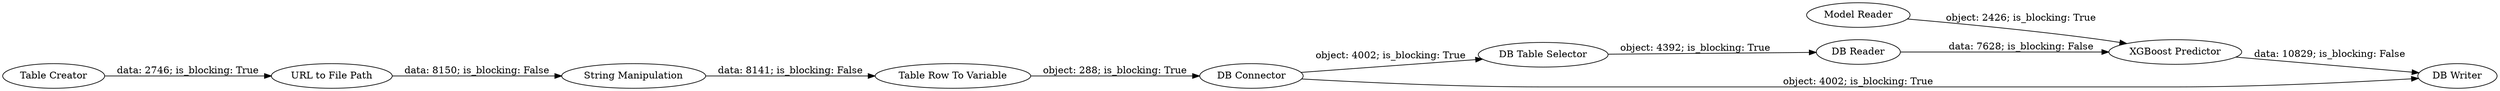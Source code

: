 digraph {
	"6402721228500637264_991" [label="URL to File Path"]
	"-6764653779225423020_4" [label="XGBoost Predictor"]
	"-6764653779225423020_1001" [label="DB Reader"]
	"6402721228500637264_992" [label="String Manipulation"]
	"6402721228500637264_994" [label="Table Row To Variable"]
	"-6764653779225423020_2" [label="Model Reader"]
	"-6764653779225423020_999" [label="DB Table Selector"]
	"-6764653779225423020_1000" [label="DB Writer"]
	"6402721228500637264_993" [label="Table Creator"]
	"-6764653779225423020_6" [label="DB Connector"]
	"6402721228500637264_991" -> "6402721228500637264_992" [label="data: 8150; is_blocking: False"]
	"6402721228500637264_993" -> "6402721228500637264_991" [label="data: 2746; is_blocking: True"]
	"-6764653779225423020_2" -> "-6764653779225423020_4" [label="object: 2426; is_blocking: True"]
	"6402721228500637264_992" -> "6402721228500637264_994" [label="data: 8141; is_blocking: False"]
	"6402721228500637264_994" -> "-6764653779225423020_6" [label="object: 288; is_blocking: True"]
	"-6764653779225423020_6" -> "-6764653779225423020_1000" [label="object: 4002; is_blocking: True"]
	"-6764653779225423020_6" -> "-6764653779225423020_999" [label="object: 4002; is_blocking: True"]
	"-6764653779225423020_999" -> "-6764653779225423020_1001" [label="object: 4392; is_blocking: True"]
	"-6764653779225423020_4" -> "-6764653779225423020_1000" [label="data: 10829; is_blocking: False"]
	"-6764653779225423020_1001" -> "-6764653779225423020_4" [label="data: 7628; is_blocking: False"]
	rankdir=LR
}
